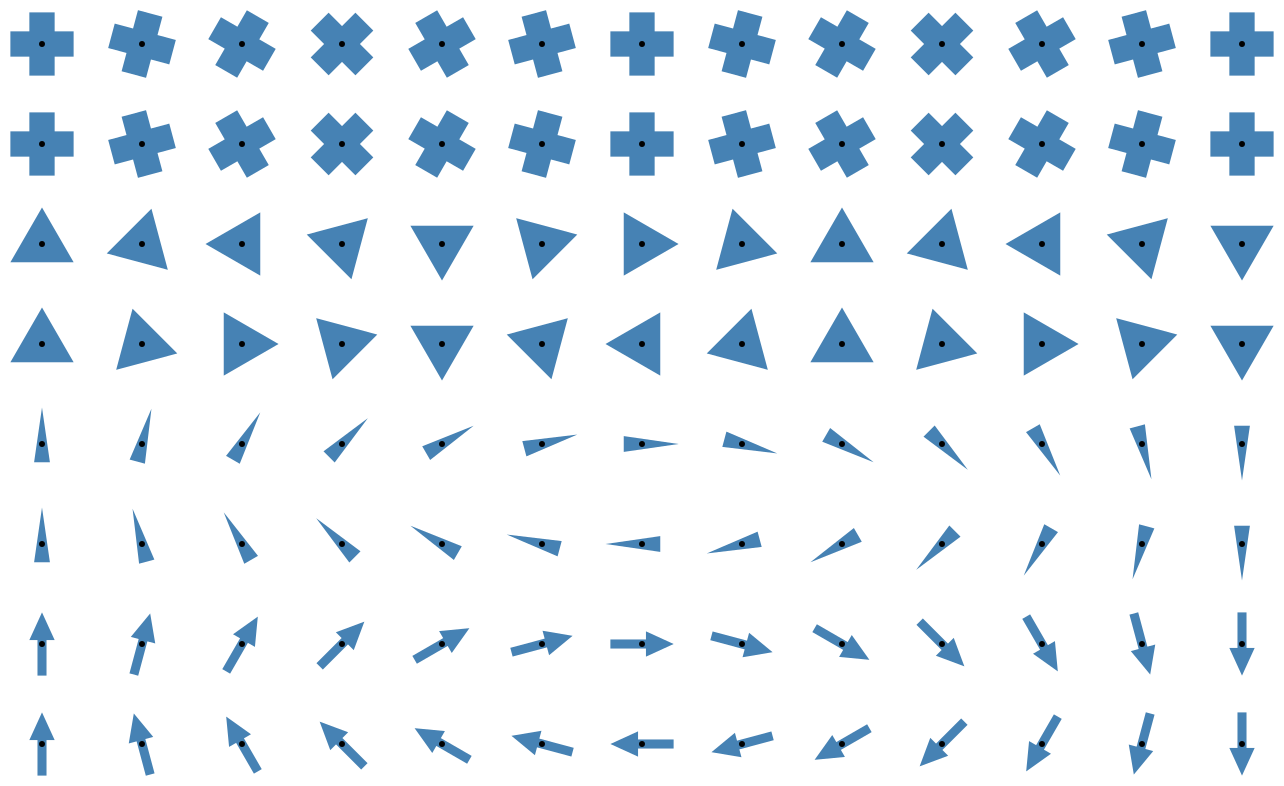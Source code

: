 {
  "$schema": "https://vega.github.io/schema/vega/v6.json",
  "padding": 5,

  "signals": [
    {
      "name": "baseAngle", "value": 0,
      "bind": {"input": "range", "min": -180, "max": 180, "step": 1}
    }
  ],

  "data": [
    {
      "name": "table",
      "values": [
        {"u":  1, "v":  1, "a":    0, "s": "cross"},
        {"u":  1, "v":  2, "a":   15, "s": "cross"},
        {"u":  1, "v":  3, "a":   30, "s": "cross"},
        {"u":  1, "v":  4, "a":   45, "s": "cross"},
        {"u":  1, "v":  5, "a":   60, "s": "cross"},
        {"u":  1, "v":  6, "a":   75, "s": "cross"},
        {"u":  1, "v":  7, "a":   90, "s": "cross"},
        {"u":  1, "v":  8, "a":  105, "s": "cross"},
        {"u":  1, "v":  9, "a":  120, "s": "cross"},
        {"u":  1, "v": 10, "a":  135, "s": "cross"},
        {"u":  1, "v": 11, "a":  150, "s": "cross"},
        {"u":  1, "v": 12, "a":  165, "s": "cross"},
        {"u":  1, "v": 13, "a":  180, "s": "cross"},
        {"u":  2, "v":  1, "a":    0, "s": "cross"},
        {"u":  2, "v":  2, "a":  -15, "s": "cross"},
        {"u":  2, "v":  3, "a":  -30, "s": "cross"},
        {"u":  2, "v":  4, "a":  -45, "s": "cross"},
        {"u":  2, "v":  5, "a":  -60, "s": "cross"},
        {"u":  2, "v":  6, "a":  -75, "s": "cross"},
        {"u":  2, "v":  7, "a":  -90, "s": "cross"},
        {"u":  2, "v":  8, "a": -105, "s": "cross"},
        {"u":  2, "v":  9, "a": -120, "s": "cross"},
        {"u":  2, "v": 10, "a": -135, "s": "cross"},
        {"u":  2, "v": 11, "a": -150, "s": "cross"},
        {"u":  2, "v": 12, "a": -165, "s": "cross"},
        {"u":  2, "v": 13, "a": -180, "s": "cross"},
        {"u":  3, "v":  1, "a":    0, "s": "triangle"},
        {"u":  3, "v":  2, "a":   15, "s": "triangle"},
        {"u":  3, "v":  3, "a":   30, "s": "triangle"},
        {"u":  3, "v":  4, "a":   45, "s": "triangle"},
        {"u":  3, "v":  5, "a":   60, "s": "triangle"},
        {"u":  3, "v":  6, "a":   75, "s": "triangle"},
        {"u":  3, "v":  7, "a":   90, "s": "triangle"},
        {"u":  3, "v":  8, "a":  105, "s": "triangle"},
        {"u":  3, "v":  9, "a":  120, "s": "triangle"},
        {"u":  3, "v": 10, "a":  135, "s": "triangle"},
        {"u":  3, "v": 11, "a":  150, "s": "triangle"},
        {"u":  3, "v": 12, "a":  165, "s": "triangle"},
        {"u":  3, "v": 13, "a":  180, "s": "triangle"},
        {"u":  4, "v":  1, "a":   0,  "s": "triangle"},
        {"u":  4, "v":  2, "a":  -15, "s": "triangle"},
        {"u":  4, "v":  3, "a":  -30, "s": "triangle"},
        {"u":  4, "v":  4, "a":  -45, "s": "triangle"},
        {"u":  4, "v":  5, "a":  -60, "s": "triangle"},
        {"u":  4, "v":  6, "a":  -75, "s": "triangle"},
        {"u":  4, "v":  7, "a":  -90, "s": "triangle"},
        {"u":  4, "v":  8, "a": -105, "s": "triangle"},
        {"u":  4, "v":  9, "a": -120, "s": "triangle"},
        {"u":  4, "v": 10, "a": -135, "s": "triangle"},
        {"u":  4, "v": 11, "a": -150, "s": "triangle"},
        {"u":  4, "v": 12, "a": -165, "s": "triangle"},
        {"u":  4, "v": 13, "a": -180, "s": "triangle"},
        {"u":  5, "v":  1, "a":    0, "s": "wedge"},
        {"u":  5, "v":  2, "a":   15, "s": "wedge"},
        {"u":  5, "v":  3, "a":   30, "s": "wedge"},
        {"u":  5, "v":  4, "a":   45, "s": "wedge"},
        {"u":  5, "v":  5, "a":   60, "s": "wedge"},
        {"u":  5, "v":  6, "a":   75, "s": "wedge"},
        {"u":  5, "v":  7, "a":   90, "s": "wedge"},
        {"u":  5, "v":  8, "a":  105, "s": "wedge"},
        {"u":  5, "v":  9, "a":  120, "s": "wedge"},
        {"u":  5, "v": 10, "a":  135, "s": "wedge"},
        {"u":  5, "v": 11, "a":  150, "s": "wedge"},
        {"u":  5, "v": 12, "a":  165, "s": "wedge"},
        {"u":  5, "v": 13, "a":  180, "s": "wedge"},
        {"u":  6, "v":  1, "a":   0,  "s": "wedge"},
        {"u":  6, "v":  2, "a":  -15, "s": "wedge"},
        {"u":  6, "v":  3, "a":  -30, "s": "wedge"},
        {"u":  6, "v":  4, "a":  -45, "s": "wedge"},
        {"u":  6, "v":  5, "a":  -60, "s": "wedge"},
        {"u":  6, "v":  6, "a":  -75, "s": "wedge"},
        {"u":  6, "v":  7, "a":  -90, "s": "wedge"},
        {"u":  6, "v":  8, "a": -105, "s": "wedge"},
        {"u":  6, "v":  9, "a": -120, "s": "wedge"},
        {"u":  6, "v": 10, "a": -135, "s": "wedge"},
        {"u":  6, "v": 11, "a": -150, "s": "wedge"},
        {"u":  6, "v": 12, "a": -165, "s": "wedge"},
        {"u":  6, "v": 13, "a": -180, "s": "wedge"},
        {"u":  7, "v":  1, "a":    0, "s": "arrow"},
        {"u":  7, "v":  2, "a":   15, "s": "arrow"},
        {"u":  7, "v":  3, "a":   30, "s": "arrow"},
        {"u":  7, "v":  4, "a":   45, "s": "arrow"},
        {"u":  7, "v":  5, "a":   60, "s": "arrow"},
        {"u":  7, "v":  6, "a":   75, "s": "arrow"},
        {"u":  7, "v":  7, "a":   90, "s": "arrow"},
        {"u":  7, "v":  8, "a":  105, "s": "arrow"},
        {"u":  7, "v":  9, "a":  120, "s": "arrow"},
        {"u":  7, "v": 10, "a":  135, "s": "arrow"},
        {"u":  7, "v": 11, "a":  150, "s": "arrow"},
        {"u":  7, "v": 12, "a":  165, "s": "arrow"},
        {"u":  7, "v": 13, "a":  180, "s": "arrow"},
        {"u":  8, "v":  1, "a":   0,  "s": "arrow"},
        {"u":  8, "v":  2, "a":  -15, "s": "arrow"},
        {"u":  8, "v":  3, "a":  -30, "s": "arrow"},
        {"u":  8, "v":  4, "a":  -45, "s": "arrow"},
        {"u":  8, "v":  5, "a":  -60, "s": "arrow"},
        {"u":  8, "v":  6, "a":  -75, "s": "arrow"},
        {"u":  8, "v":  7, "a":  -90, "s": "arrow"},
        {"u":  8, "v":  8, "a": -105, "s": "arrow"},
        {"u":  8, "v":  9, "a": -120, "s": "arrow"},
        {"u":  8, "v": 10, "a": -135, "s": "arrow"},
        {"u":  8, "v": 11, "a": -150, "s": "arrow"},
        {"u":  8, "v": 12, "a": -165, "s": "arrow"},
        {"u":  8, "v": 13, "a": -180, "s": "arrow"}
      ]
    }
  ],

  "scales": [
    {
      "name": "xscale",
      "type": "band",
      "range": {"step": 50},
      "domain": {"data": "table", "field": "v"}
    },
    {
      "name": "yscale",
      "type": "band",
      "range": {"step": 50},
      "domain": {"data": "table", "field": "u"}
    }
  ],

  "marks": [
    {
      "type": "symbol",
      "from": {"data": "table"},
      "encode": {
        "enter": {
          "shape": {"field": "s"},
          "x": {"scale": "xscale", "field": "v"},
          "y": {"scale": "yscale", "field": "u"},
          "size": {"value": 1000}
        },
        "update": {
          "fill": {"value": "steelblue"},
          "angle": {"field": "a", "offset": {"signal": "baseAngle"}}
        },
        "hover": {
          "fill": {"value": "firebrick"}
        }
      }
    },
    {
      "type": "symbol",
      "from": {"data": "table"},
      "interactive": false,
      "encode": {
        "enter": {
          "shape": {"value": "circle"},
          "x": {"scale": "xscale", "field": "v"},
          "y": {"scale": "yscale", "field": "u"},
          "size": {"value": 9},
          "fill": {"value": "#000"}
        }
      }
    }
  ]
}
